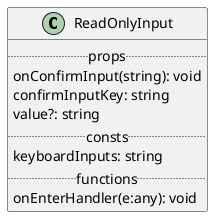 @startuml
'https://plantuml.com/class-diagram

class ReadOnlyInput {
  ..props ..
  onConfirmInput(string): void
  confirmInputKey: string
  value?: string
  ..consts ..
  keyboardInputs: string
  ..functions ..
  onEnterHandler(e:any): void
}

@enduml
